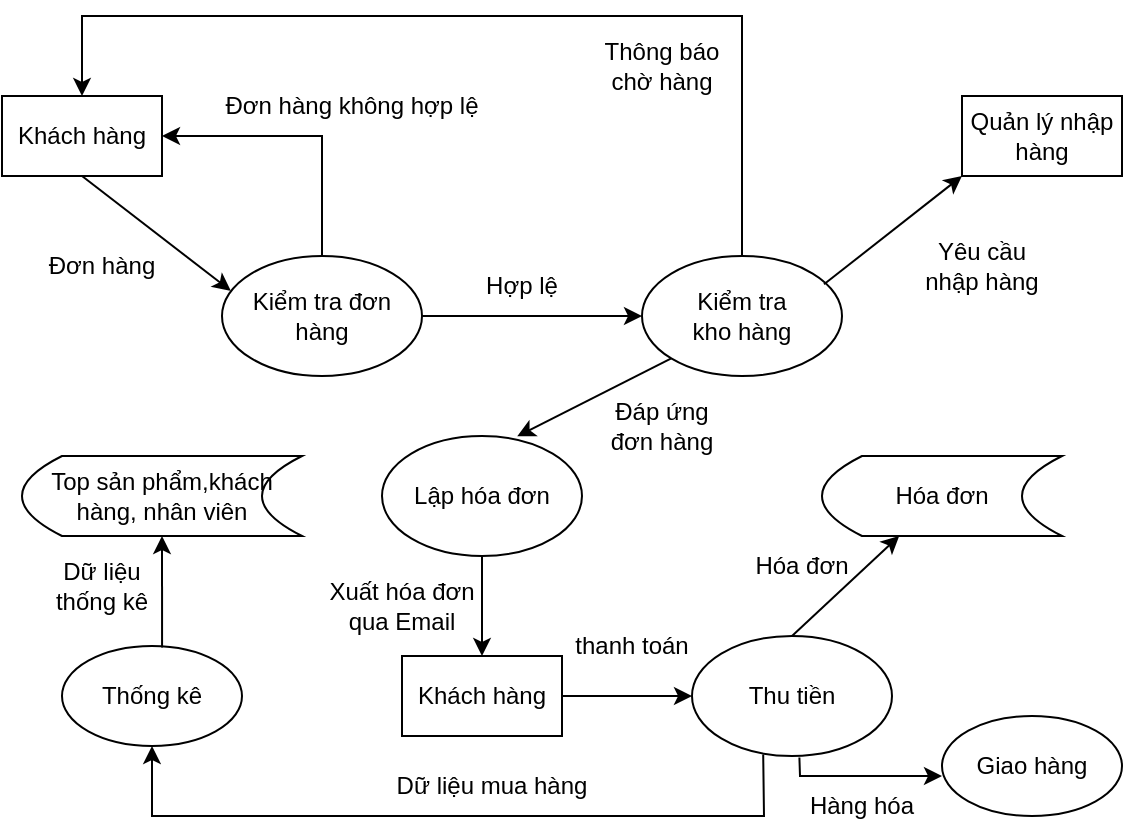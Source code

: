 <mxfile version="21.4.0" type="device">
  <diagram name="Page-1" id="OGrILCW1BwHFNUCmoTAY">
    <mxGraphModel dx="863" dy="505" grid="1" gridSize="10" guides="1" tooltips="1" connect="1" arrows="1" fold="1" page="1" pageScale="1" pageWidth="850" pageHeight="1100" math="0" shadow="0">
      <root>
        <mxCell id="0" />
        <mxCell id="1" parent="0" />
        <mxCell id="6deGWBxVEyeDK7KWq0IM-1" value="Khách hàng" style="rounded=0;whiteSpace=wrap;html=1;" parent="1" vertex="1">
          <mxGeometry x="80" y="160" width="80" height="40" as="geometry" />
        </mxCell>
        <mxCell id="6deGWBxVEyeDK7KWq0IM-2" value="Kiểm tra đơn hàng" style="ellipse;whiteSpace=wrap;html=1;" parent="1" vertex="1">
          <mxGeometry x="190" y="240" width="100" height="60" as="geometry" />
        </mxCell>
        <mxCell id="6deGWBxVEyeDK7KWq0IM-3" value="" style="endArrow=classic;html=1;rounded=0;exitX=0.5;exitY=1;exitDx=0;exitDy=0;entryX=0.044;entryY=0.29;entryDx=0;entryDy=0;entryPerimeter=0;" parent="1" source="6deGWBxVEyeDK7KWq0IM-1" target="6deGWBxVEyeDK7KWq0IM-2" edge="1">
          <mxGeometry width="50" height="50" relative="1" as="geometry">
            <mxPoint x="240" y="200" as="sourcePoint" />
            <mxPoint x="290" y="150" as="targetPoint" />
          </mxGeometry>
        </mxCell>
        <mxCell id="6deGWBxVEyeDK7KWq0IM-4" value="" style="endArrow=classic;html=1;rounded=0;exitX=0.5;exitY=0;exitDx=0;exitDy=0;entryX=1;entryY=0.5;entryDx=0;entryDy=0;" parent="1" source="6deGWBxVEyeDK7KWq0IM-2" target="6deGWBxVEyeDK7KWq0IM-1" edge="1">
          <mxGeometry width="50" height="50" relative="1" as="geometry">
            <mxPoint x="260" y="180" as="sourcePoint" />
            <mxPoint x="310" y="130" as="targetPoint" />
            <Array as="points">
              <mxPoint x="240" y="180" />
            </Array>
          </mxGeometry>
        </mxCell>
        <mxCell id="6deGWBxVEyeDK7KWq0IM-5" value="Kiểm tra &lt;br&gt;kho hàng" style="ellipse;whiteSpace=wrap;html=1;" parent="1" vertex="1">
          <mxGeometry x="400" y="240" width="100" height="60" as="geometry" />
        </mxCell>
        <mxCell id="6deGWBxVEyeDK7KWq0IM-6" value="" style="endArrow=classic;html=1;rounded=0;exitX=1;exitY=0.5;exitDx=0;exitDy=0;entryX=0;entryY=0.5;entryDx=0;entryDy=0;" parent="1" source="6deGWBxVEyeDK7KWq0IM-2" target="6deGWBxVEyeDK7KWq0IM-5" edge="1">
          <mxGeometry width="50" height="50" relative="1" as="geometry">
            <mxPoint x="340" y="240" as="sourcePoint" />
            <mxPoint x="390" y="190" as="targetPoint" />
          </mxGeometry>
        </mxCell>
        <mxCell id="6deGWBxVEyeDK7KWq0IM-7" value="Hợp lệ" style="text;html=1;strokeColor=none;fillColor=none;align=center;verticalAlign=middle;whiteSpace=wrap;rounded=0;" parent="1" vertex="1">
          <mxGeometry x="310" y="240" width="60" height="30" as="geometry" />
        </mxCell>
        <mxCell id="6deGWBxVEyeDK7KWq0IM-8" value="Đơn hàng không hợp lệ" style="text;html=1;strokeColor=none;fillColor=none;align=center;verticalAlign=middle;whiteSpace=wrap;rounded=0;" parent="1" vertex="1">
          <mxGeometry x="190" y="150" width="130" height="30" as="geometry" />
        </mxCell>
        <mxCell id="6deGWBxVEyeDK7KWq0IM-9" value="Đơn hàng" style="text;html=1;strokeColor=none;fillColor=none;align=center;verticalAlign=middle;whiteSpace=wrap;rounded=0;" parent="1" vertex="1">
          <mxGeometry x="100" y="230" width="60" height="30" as="geometry" />
        </mxCell>
        <mxCell id="6deGWBxVEyeDK7KWq0IM-10" value="" style="endArrow=classic;html=1;rounded=0;exitX=0.5;exitY=0;exitDx=0;exitDy=0;entryX=0.5;entryY=0;entryDx=0;entryDy=0;" parent="1" source="6deGWBxVEyeDK7KWq0IM-5" target="6deGWBxVEyeDK7KWq0IM-1" edge="1">
          <mxGeometry width="50" height="50" relative="1" as="geometry">
            <mxPoint x="460" y="240" as="sourcePoint" />
            <mxPoint x="240" y="90" as="targetPoint" />
            <Array as="points">
              <mxPoint x="450" y="120" />
              <mxPoint x="120" y="120" />
            </Array>
          </mxGeometry>
        </mxCell>
        <mxCell id="6deGWBxVEyeDK7KWq0IM-13" value="Thông báo chờ hàng" style="text;html=1;strokeColor=none;fillColor=none;align=center;verticalAlign=middle;whiteSpace=wrap;rounded=0;" parent="1" vertex="1">
          <mxGeometry x="380" y="130" width="60" height="30" as="geometry" />
        </mxCell>
        <mxCell id="6deGWBxVEyeDK7KWq0IM-14" value="Lập hóa đơn" style="ellipse;whiteSpace=wrap;html=1;" parent="1" vertex="1">
          <mxGeometry x="270" y="330" width="100" height="60" as="geometry" />
        </mxCell>
        <mxCell id="6deGWBxVEyeDK7KWq0IM-15" value="" style="endArrow=classic;html=1;rounded=0;exitX=0;exitY=1;exitDx=0;exitDy=0;entryX=0.676;entryY=0.003;entryDx=0;entryDy=0;entryPerimeter=0;" parent="1" source="6deGWBxVEyeDK7KWq0IM-5" target="6deGWBxVEyeDK7KWq0IM-14" edge="1">
          <mxGeometry width="50" height="50" relative="1" as="geometry">
            <mxPoint x="380" y="380" as="sourcePoint" />
            <mxPoint x="430" y="330" as="targetPoint" />
          </mxGeometry>
        </mxCell>
        <mxCell id="6deGWBxVEyeDK7KWq0IM-16" value="Đáp ứng đơn hàng" style="text;html=1;strokeColor=none;fillColor=none;align=center;verticalAlign=middle;whiteSpace=wrap;rounded=0;" parent="1" vertex="1">
          <mxGeometry x="380" y="310" width="60" height="30" as="geometry" />
        </mxCell>
        <mxCell id="6deGWBxVEyeDK7KWq0IM-17" value="Khách hàng" style="rounded=0;whiteSpace=wrap;html=1;" parent="1" vertex="1">
          <mxGeometry x="280" y="440" width="80" height="40" as="geometry" />
        </mxCell>
        <mxCell id="6deGWBxVEyeDK7KWq0IM-18" value="" style="endArrow=classic;html=1;rounded=0;exitX=0.5;exitY=1;exitDx=0;exitDy=0;entryX=0.5;entryY=0;entryDx=0;entryDy=0;" parent="1" source="6deGWBxVEyeDK7KWq0IM-14" target="6deGWBxVEyeDK7KWq0IM-17" edge="1">
          <mxGeometry width="50" height="50" relative="1" as="geometry">
            <mxPoint x="420" y="420" as="sourcePoint" />
            <mxPoint x="470" y="370" as="targetPoint" />
          </mxGeometry>
        </mxCell>
        <mxCell id="6deGWBxVEyeDK7KWq0IM-19" value="Xuất hóa đơn qua Email" style="text;html=1;strokeColor=none;fillColor=none;align=center;verticalAlign=middle;whiteSpace=wrap;rounded=0;" parent="1" vertex="1">
          <mxGeometry x="240" y="400" width="80" height="30" as="geometry" />
        </mxCell>
        <mxCell id="6deGWBxVEyeDK7KWq0IM-26" value="" style="endArrow=classic;html=1;rounded=0;exitX=1;exitY=0.5;exitDx=0;exitDy=0;entryX=0;entryY=0.5;entryDx=0;entryDy=0;" parent="1" source="6deGWBxVEyeDK7KWq0IM-17" target="6deGWBxVEyeDK7KWq0IM-27" edge="1">
          <mxGeometry width="50" height="50" relative="1" as="geometry">
            <mxPoint x="380" y="420" as="sourcePoint" />
            <mxPoint x="410" y="460" as="targetPoint" />
          </mxGeometry>
        </mxCell>
        <mxCell id="6deGWBxVEyeDK7KWq0IM-27" value="Thu tiền" style="ellipse;whiteSpace=wrap;html=1;" parent="1" vertex="1">
          <mxGeometry x="425" y="430" width="100" height="60" as="geometry" />
        </mxCell>
        <mxCell id="6deGWBxVEyeDK7KWq0IM-30" value="" style="endArrow=classic;html=1;rounded=0;exitX=0.5;exitY=0;exitDx=0;exitDy=0;" parent="1" source="6deGWBxVEyeDK7KWq0IM-27" target="6deGWBxVEyeDK7KWq0IM-31" edge="1">
          <mxGeometry width="50" height="50" relative="1" as="geometry">
            <mxPoint x="490" y="400" as="sourcePoint" />
            <mxPoint x="540" y="350" as="targetPoint" />
          </mxGeometry>
        </mxCell>
        <mxCell id="6deGWBxVEyeDK7KWq0IM-31" value="Hóa đơn" style="shape=dataStorage;whiteSpace=wrap;html=1;fixedSize=1;" parent="1" vertex="1">
          <mxGeometry x="490" y="340" width="120" height="40" as="geometry" />
        </mxCell>
        <mxCell id="6deGWBxVEyeDK7KWq0IM-33" value="Thống kê" style="ellipse;whiteSpace=wrap;html=1;" parent="1" vertex="1">
          <mxGeometry x="110" y="435" width="90" height="50" as="geometry" />
        </mxCell>
        <mxCell id="6deGWBxVEyeDK7KWq0IM-35" value="Hóa đơn" style="text;html=1;strokeColor=none;fillColor=none;align=center;verticalAlign=middle;whiteSpace=wrap;rounded=0;" parent="1" vertex="1">
          <mxGeometry x="450" y="380" width="60" height="30" as="geometry" />
        </mxCell>
        <mxCell id="6deGWBxVEyeDK7KWq0IM-36" value="Quản lý nhập hàng" style="rounded=0;whiteSpace=wrap;html=1;" parent="1" vertex="1">
          <mxGeometry x="560" y="160" width="80" height="40" as="geometry" />
        </mxCell>
        <mxCell id="6deGWBxVEyeDK7KWq0IM-37" value="" style="endArrow=classic;html=1;rounded=0;exitX=0.91;exitY=0.236;exitDx=0;exitDy=0;exitPerimeter=0;entryX=0;entryY=1;entryDx=0;entryDy=0;" parent="1" source="6deGWBxVEyeDK7KWq0IM-5" target="6deGWBxVEyeDK7KWq0IM-36" edge="1">
          <mxGeometry width="50" height="50" relative="1" as="geometry">
            <mxPoint x="520" y="240" as="sourcePoint" />
            <mxPoint x="570" y="190" as="targetPoint" />
          </mxGeometry>
        </mxCell>
        <mxCell id="6deGWBxVEyeDK7KWq0IM-38" value="Yêu cầu nhập hàng" style="text;html=1;strokeColor=none;fillColor=none;align=center;verticalAlign=middle;whiteSpace=wrap;rounded=0;" parent="1" vertex="1">
          <mxGeometry x="540" y="230" width="60" height="30" as="geometry" />
        </mxCell>
        <mxCell id="AJtEnPNg35_-1jGfTMRq-1" value="" style="endArrow=classic;html=1;rounded=0;entryX=0.5;entryY=1;entryDx=0;entryDy=0;exitX=0.356;exitY=0.988;exitDx=0;exitDy=0;exitPerimeter=0;" parent="1" source="6deGWBxVEyeDK7KWq0IM-27" target="6deGWBxVEyeDK7KWq0IM-33" edge="1">
          <mxGeometry width="50" height="50" relative="1" as="geometry">
            <mxPoint x="440" y="520" as="sourcePoint" />
            <mxPoint x="320" y="520" as="targetPoint" />
            <Array as="points">
              <mxPoint x="461" y="520" />
              <mxPoint x="155" y="520" />
            </Array>
          </mxGeometry>
        </mxCell>
        <mxCell id="AJtEnPNg35_-1jGfTMRq-2" value="Dữ liệu mua hàng" style="text;html=1;strokeColor=none;fillColor=none;align=center;verticalAlign=middle;whiteSpace=wrap;rounded=0;" parent="1" vertex="1">
          <mxGeometry x="270" y="490" width="110" height="30" as="geometry" />
        </mxCell>
        <mxCell id="AJtEnPNg35_-1jGfTMRq-3" value="Top sản phẩm,khách hàng, nhân viên" style="shape=dataStorage;whiteSpace=wrap;html=1;fixedSize=1;" parent="1" vertex="1">
          <mxGeometry x="90" y="340" width="140" height="40" as="geometry" />
        </mxCell>
        <mxCell id="AJtEnPNg35_-1jGfTMRq-4" value="" style="endArrow=classic;html=1;rounded=0;exitX=0.556;exitY=0.014;exitDx=0;exitDy=0;exitPerimeter=0;" parent="1" source="6deGWBxVEyeDK7KWq0IM-33" edge="1">
          <mxGeometry width="50" height="50" relative="1" as="geometry">
            <mxPoint x="50" y="460" as="sourcePoint" />
            <mxPoint x="160" y="380" as="targetPoint" />
          </mxGeometry>
        </mxCell>
        <mxCell id="AJtEnPNg35_-1jGfTMRq-5" value="Dữ liệu thống kê" style="text;html=1;strokeColor=none;fillColor=none;align=center;verticalAlign=middle;whiteSpace=wrap;rounded=0;" parent="1" vertex="1">
          <mxGeometry x="100" y="390" width="60" height="30" as="geometry" />
        </mxCell>
        <mxCell id="AJtEnPNg35_-1jGfTMRq-6" value="thanh toán" style="text;html=1;strokeColor=none;fillColor=none;align=center;verticalAlign=middle;whiteSpace=wrap;rounded=0;" parent="1" vertex="1">
          <mxGeometry x="365" y="420" width="60" height="30" as="geometry" />
        </mxCell>
        <mxCell id="gipuSG7MmL277I9UrAdg-5" value="" style="endArrow=classic;html=1;rounded=0;exitX=0.537;exitY=1.012;exitDx=0;exitDy=0;exitPerimeter=0;" edge="1" parent="1" source="6deGWBxVEyeDK7KWq0IM-27">
          <mxGeometry width="50" height="50" relative="1" as="geometry">
            <mxPoint x="520" y="560" as="sourcePoint" />
            <mxPoint x="550" y="500" as="targetPoint" />
            <Array as="points">
              <mxPoint x="479" y="500" />
            </Array>
          </mxGeometry>
        </mxCell>
        <mxCell id="gipuSG7MmL277I9UrAdg-6" value="Giao hàng" style="ellipse;whiteSpace=wrap;html=1;" vertex="1" parent="1">
          <mxGeometry x="550" y="470" width="90" height="50" as="geometry" />
        </mxCell>
        <mxCell id="gipuSG7MmL277I9UrAdg-7" value="Hàng hóa" style="text;html=1;strokeColor=none;fillColor=none;align=center;verticalAlign=middle;whiteSpace=wrap;rounded=0;" vertex="1" parent="1">
          <mxGeometry x="480" y="500" width="60" height="30" as="geometry" />
        </mxCell>
      </root>
    </mxGraphModel>
  </diagram>
</mxfile>
